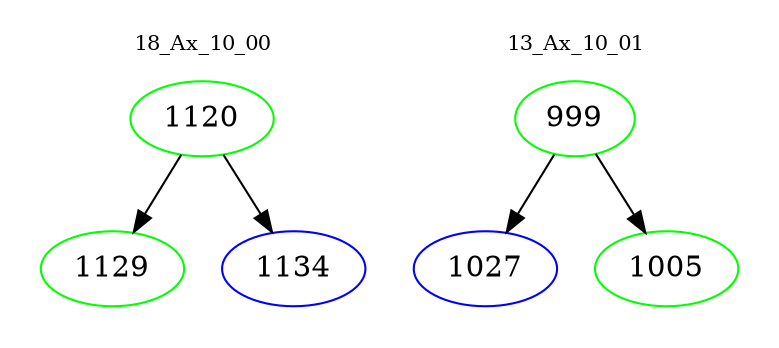 digraph{
subgraph cluster_0 {
color = white
label = "18_Ax_10_00";
fontsize=10;
T0_1120 [label="1120", color="green"]
T0_1120 -> T0_1129 [color="black"]
T0_1129 [label="1129", color="green"]
T0_1120 -> T0_1134 [color="black"]
T0_1134 [label="1134", color="blue"]
}
subgraph cluster_1 {
color = white
label = "13_Ax_10_01";
fontsize=10;
T1_999 [label="999", color="green"]
T1_999 -> T1_1027 [color="black"]
T1_1027 [label="1027", color="blue"]
T1_999 -> T1_1005 [color="black"]
T1_1005 [label="1005", color="green"]
}
}
